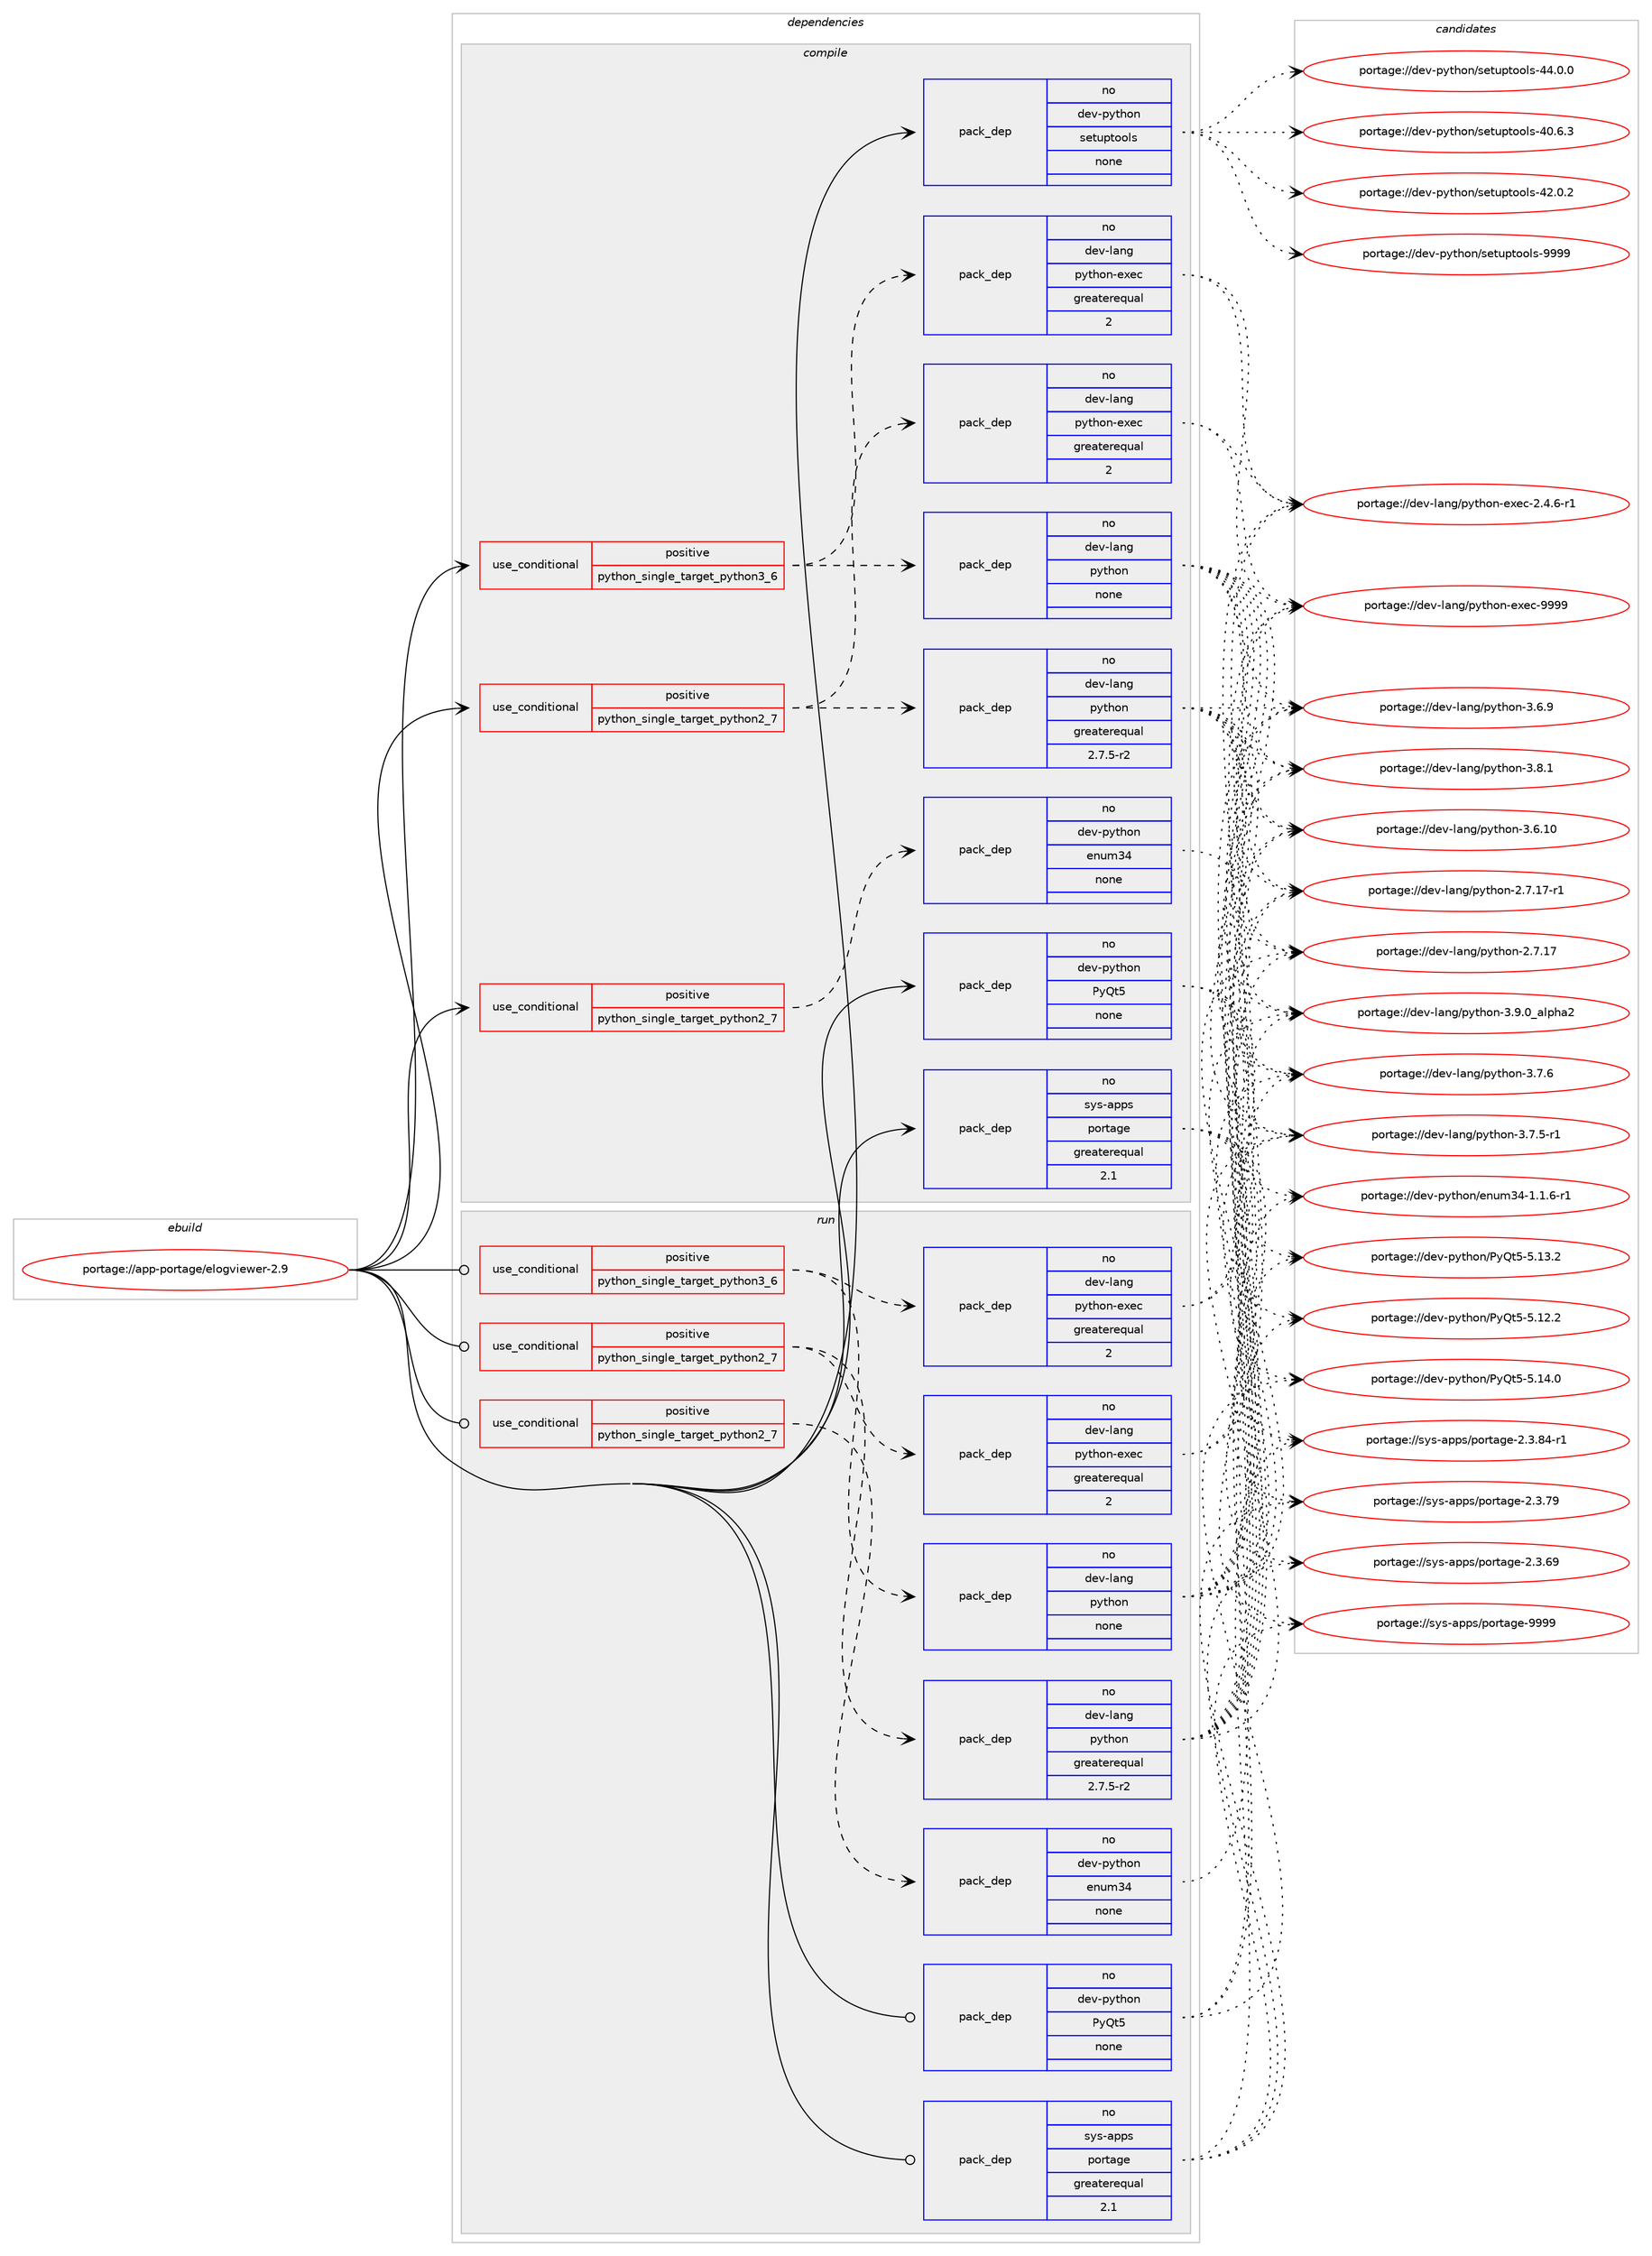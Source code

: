 digraph prolog {

# *************
# Graph options
# *************

newrank=true;
concentrate=true;
compound=true;
graph [rankdir=LR,fontname=Helvetica,fontsize=10,ranksep=1.5];#, ranksep=2.5, nodesep=0.2];
edge  [arrowhead=vee];
node  [fontname=Helvetica,fontsize=10];

# **********
# The ebuild
# **********

subgraph cluster_leftcol {
color=gray;
label=<<i>ebuild</i>>;
id [label="portage://app-portage/elogviewer-2.9", color=red, width=4, href="../app-portage/elogviewer-2.9.svg"];
}

# ****************
# The dependencies
# ****************

subgraph cluster_midcol {
color=gray;
label=<<i>dependencies</i>>;
subgraph cluster_compile {
fillcolor="#eeeeee";
style=filled;
label=<<i>compile</i>>;
subgraph cond141375 {
dependency602518 [label=<<TABLE BORDER="0" CELLBORDER="1" CELLSPACING="0" CELLPADDING="4"><TR><TD ROWSPAN="3" CELLPADDING="10">use_conditional</TD></TR><TR><TD>positive</TD></TR><TR><TD>python_single_target_python2_7</TD></TR></TABLE>>, shape=none, color=red];
subgraph pack453094 {
dependency602519 [label=<<TABLE BORDER="0" CELLBORDER="1" CELLSPACING="0" CELLPADDING="4" WIDTH="220"><TR><TD ROWSPAN="6" CELLPADDING="30">pack_dep</TD></TR><TR><TD WIDTH="110">no</TD></TR><TR><TD>dev-lang</TD></TR><TR><TD>python</TD></TR><TR><TD>greaterequal</TD></TR><TR><TD>2.7.5-r2</TD></TR></TABLE>>, shape=none, color=blue];
}
dependency602518:e -> dependency602519:w [weight=20,style="dashed",arrowhead="vee"];
subgraph pack453095 {
dependency602520 [label=<<TABLE BORDER="0" CELLBORDER="1" CELLSPACING="0" CELLPADDING="4" WIDTH="220"><TR><TD ROWSPAN="6" CELLPADDING="30">pack_dep</TD></TR><TR><TD WIDTH="110">no</TD></TR><TR><TD>dev-lang</TD></TR><TR><TD>python-exec</TD></TR><TR><TD>greaterequal</TD></TR><TR><TD>2</TD></TR></TABLE>>, shape=none, color=blue];
}
dependency602518:e -> dependency602520:w [weight=20,style="dashed",arrowhead="vee"];
}
id:e -> dependency602518:w [weight=20,style="solid",arrowhead="vee"];
subgraph cond141376 {
dependency602521 [label=<<TABLE BORDER="0" CELLBORDER="1" CELLSPACING="0" CELLPADDING="4"><TR><TD ROWSPAN="3" CELLPADDING="10">use_conditional</TD></TR><TR><TD>positive</TD></TR><TR><TD>python_single_target_python2_7</TD></TR></TABLE>>, shape=none, color=red];
subgraph pack453096 {
dependency602522 [label=<<TABLE BORDER="0" CELLBORDER="1" CELLSPACING="0" CELLPADDING="4" WIDTH="220"><TR><TD ROWSPAN="6" CELLPADDING="30">pack_dep</TD></TR><TR><TD WIDTH="110">no</TD></TR><TR><TD>dev-python</TD></TR><TR><TD>enum34</TD></TR><TR><TD>none</TD></TR><TR><TD></TD></TR></TABLE>>, shape=none, color=blue];
}
dependency602521:e -> dependency602522:w [weight=20,style="dashed",arrowhead="vee"];
}
id:e -> dependency602521:w [weight=20,style="solid",arrowhead="vee"];
subgraph cond141377 {
dependency602523 [label=<<TABLE BORDER="0" CELLBORDER="1" CELLSPACING="0" CELLPADDING="4"><TR><TD ROWSPAN="3" CELLPADDING="10">use_conditional</TD></TR><TR><TD>positive</TD></TR><TR><TD>python_single_target_python3_6</TD></TR></TABLE>>, shape=none, color=red];
subgraph pack453097 {
dependency602524 [label=<<TABLE BORDER="0" CELLBORDER="1" CELLSPACING="0" CELLPADDING="4" WIDTH="220"><TR><TD ROWSPAN="6" CELLPADDING="30">pack_dep</TD></TR><TR><TD WIDTH="110">no</TD></TR><TR><TD>dev-lang</TD></TR><TR><TD>python</TD></TR><TR><TD>none</TD></TR><TR><TD></TD></TR></TABLE>>, shape=none, color=blue];
}
dependency602523:e -> dependency602524:w [weight=20,style="dashed",arrowhead="vee"];
subgraph pack453098 {
dependency602525 [label=<<TABLE BORDER="0" CELLBORDER="1" CELLSPACING="0" CELLPADDING="4" WIDTH="220"><TR><TD ROWSPAN="6" CELLPADDING="30">pack_dep</TD></TR><TR><TD WIDTH="110">no</TD></TR><TR><TD>dev-lang</TD></TR><TR><TD>python-exec</TD></TR><TR><TD>greaterequal</TD></TR><TR><TD>2</TD></TR></TABLE>>, shape=none, color=blue];
}
dependency602523:e -> dependency602525:w [weight=20,style="dashed",arrowhead="vee"];
}
id:e -> dependency602523:w [weight=20,style="solid",arrowhead="vee"];
subgraph pack453099 {
dependency602526 [label=<<TABLE BORDER="0" CELLBORDER="1" CELLSPACING="0" CELLPADDING="4" WIDTH="220"><TR><TD ROWSPAN="6" CELLPADDING="30">pack_dep</TD></TR><TR><TD WIDTH="110">no</TD></TR><TR><TD>dev-python</TD></TR><TR><TD>PyQt5</TD></TR><TR><TD>none</TD></TR><TR><TD></TD></TR></TABLE>>, shape=none, color=blue];
}
id:e -> dependency602526:w [weight=20,style="solid",arrowhead="vee"];
subgraph pack453100 {
dependency602527 [label=<<TABLE BORDER="0" CELLBORDER="1" CELLSPACING="0" CELLPADDING="4" WIDTH="220"><TR><TD ROWSPAN="6" CELLPADDING="30">pack_dep</TD></TR><TR><TD WIDTH="110">no</TD></TR><TR><TD>dev-python</TD></TR><TR><TD>setuptools</TD></TR><TR><TD>none</TD></TR><TR><TD></TD></TR></TABLE>>, shape=none, color=blue];
}
id:e -> dependency602527:w [weight=20,style="solid",arrowhead="vee"];
subgraph pack453101 {
dependency602528 [label=<<TABLE BORDER="0" CELLBORDER="1" CELLSPACING="0" CELLPADDING="4" WIDTH="220"><TR><TD ROWSPAN="6" CELLPADDING="30">pack_dep</TD></TR><TR><TD WIDTH="110">no</TD></TR><TR><TD>sys-apps</TD></TR><TR><TD>portage</TD></TR><TR><TD>greaterequal</TD></TR><TR><TD>2.1</TD></TR></TABLE>>, shape=none, color=blue];
}
id:e -> dependency602528:w [weight=20,style="solid",arrowhead="vee"];
}
subgraph cluster_compileandrun {
fillcolor="#eeeeee";
style=filled;
label=<<i>compile and run</i>>;
}
subgraph cluster_run {
fillcolor="#eeeeee";
style=filled;
label=<<i>run</i>>;
subgraph cond141378 {
dependency602529 [label=<<TABLE BORDER="0" CELLBORDER="1" CELLSPACING="0" CELLPADDING="4"><TR><TD ROWSPAN="3" CELLPADDING="10">use_conditional</TD></TR><TR><TD>positive</TD></TR><TR><TD>python_single_target_python2_7</TD></TR></TABLE>>, shape=none, color=red];
subgraph pack453102 {
dependency602530 [label=<<TABLE BORDER="0" CELLBORDER="1" CELLSPACING="0" CELLPADDING="4" WIDTH="220"><TR><TD ROWSPAN="6" CELLPADDING="30">pack_dep</TD></TR><TR><TD WIDTH="110">no</TD></TR><TR><TD>dev-lang</TD></TR><TR><TD>python</TD></TR><TR><TD>greaterequal</TD></TR><TR><TD>2.7.5-r2</TD></TR></TABLE>>, shape=none, color=blue];
}
dependency602529:e -> dependency602530:w [weight=20,style="dashed",arrowhead="vee"];
subgraph pack453103 {
dependency602531 [label=<<TABLE BORDER="0" CELLBORDER="1" CELLSPACING="0" CELLPADDING="4" WIDTH="220"><TR><TD ROWSPAN="6" CELLPADDING="30">pack_dep</TD></TR><TR><TD WIDTH="110">no</TD></TR><TR><TD>dev-lang</TD></TR><TR><TD>python-exec</TD></TR><TR><TD>greaterequal</TD></TR><TR><TD>2</TD></TR></TABLE>>, shape=none, color=blue];
}
dependency602529:e -> dependency602531:w [weight=20,style="dashed",arrowhead="vee"];
}
id:e -> dependency602529:w [weight=20,style="solid",arrowhead="odot"];
subgraph cond141379 {
dependency602532 [label=<<TABLE BORDER="0" CELLBORDER="1" CELLSPACING="0" CELLPADDING="4"><TR><TD ROWSPAN="3" CELLPADDING="10">use_conditional</TD></TR><TR><TD>positive</TD></TR><TR><TD>python_single_target_python2_7</TD></TR></TABLE>>, shape=none, color=red];
subgraph pack453104 {
dependency602533 [label=<<TABLE BORDER="0" CELLBORDER="1" CELLSPACING="0" CELLPADDING="4" WIDTH="220"><TR><TD ROWSPAN="6" CELLPADDING="30">pack_dep</TD></TR><TR><TD WIDTH="110">no</TD></TR><TR><TD>dev-python</TD></TR><TR><TD>enum34</TD></TR><TR><TD>none</TD></TR><TR><TD></TD></TR></TABLE>>, shape=none, color=blue];
}
dependency602532:e -> dependency602533:w [weight=20,style="dashed",arrowhead="vee"];
}
id:e -> dependency602532:w [weight=20,style="solid",arrowhead="odot"];
subgraph cond141380 {
dependency602534 [label=<<TABLE BORDER="0" CELLBORDER="1" CELLSPACING="0" CELLPADDING="4"><TR><TD ROWSPAN="3" CELLPADDING="10">use_conditional</TD></TR><TR><TD>positive</TD></TR><TR><TD>python_single_target_python3_6</TD></TR></TABLE>>, shape=none, color=red];
subgraph pack453105 {
dependency602535 [label=<<TABLE BORDER="0" CELLBORDER="1" CELLSPACING="0" CELLPADDING="4" WIDTH="220"><TR><TD ROWSPAN="6" CELLPADDING="30">pack_dep</TD></TR><TR><TD WIDTH="110">no</TD></TR><TR><TD>dev-lang</TD></TR><TR><TD>python</TD></TR><TR><TD>none</TD></TR><TR><TD></TD></TR></TABLE>>, shape=none, color=blue];
}
dependency602534:e -> dependency602535:w [weight=20,style="dashed",arrowhead="vee"];
subgraph pack453106 {
dependency602536 [label=<<TABLE BORDER="0" CELLBORDER="1" CELLSPACING="0" CELLPADDING="4" WIDTH="220"><TR><TD ROWSPAN="6" CELLPADDING="30">pack_dep</TD></TR><TR><TD WIDTH="110">no</TD></TR><TR><TD>dev-lang</TD></TR><TR><TD>python-exec</TD></TR><TR><TD>greaterequal</TD></TR><TR><TD>2</TD></TR></TABLE>>, shape=none, color=blue];
}
dependency602534:e -> dependency602536:w [weight=20,style="dashed",arrowhead="vee"];
}
id:e -> dependency602534:w [weight=20,style="solid",arrowhead="odot"];
subgraph pack453107 {
dependency602537 [label=<<TABLE BORDER="0" CELLBORDER="1" CELLSPACING="0" CELLPADDING="4" WIDTH="220"><TR><TD ROWSPAN="6" CELLPADDING="30">pack_dep</TD></TR><TR><TD WIDTH="110">no</TD></TR><TR><TD>dev-python</TD></TR><TR><TD>PyQt5</TD></TR><TR><TD>none</TD></TR><TR><TD></TD></TR></TABLE>>, shape=none, color=blue];
}
id:e -> dependency602537:w [weight=20,style="solid",arrowhead="odot"];
subgraph pack453108 {
dependency602538 [label=<<TABLE BORDER="0" CELLBORDER="1" CELLSPACING="0" CELLPADDING="4" WIDTH="220"><TR><TD ROWSPAN="6" CELLPADDING="30">pack_dep</TD></TR><TR><TD WIDTH="110">no</TD></TR><TR><TD>sys-apps</TD></TR><TR><TD>portage</TD></TR><TR><TD>greaterequal</TD></TR><TR><TD>2.1</TD></TR></TABLE>>, shape=none, color=blue];
}
id:e -> dependency602538:w [weight=20,style="solid",arrowhead="odot"];
}
}

# **************
# The candidates
# **************

subgraph cluster_choices {
rank=same;
color=gray;
label=<<i>candidates</i>>;

subgraph choice453094 {
color=black;
nodesep=1;
choice10010111845108971101034711212111610411111045514657464895971081121049750 [label="portage://dev-lang/python-3.9.0_alpha2", color=red, width=4,href="../dev-lang/python-3.9.0_alpha2.svg"];
choice100101118451089711010347112121116104111110455146564649 [label="portage://dev-lang/python-3.8.1", color=red, width=4,href="../dev-lang/python-3.8.1.svg"];
choice100101118451089711010347112121116104111110455146554654 [label="portage://dev-lang/python-3.7.6", color=red, width=4,href="../dev-lang/python-3.7.6.svg"];
choice1001011184510897110103471121211161041111104551465546534511449 [label="portage://dev-lang/python-3.7.5-r1", color=red, width=4,href="../dev-lang/python-3.7.5-r1.svg"];
choice100101118451089711010347112121116104111110455146544657 [label="portage://dev-lang/python-3.6.9", color=red, width=4,href="../dev-lang/python-3.6.9.svg"];
choice10010111845108971101034711212111610411111045514654464948 [label="portage://dev-lang/python-3.6.10", color=red, width=4,href="../dev-lang/python-3.6.10.svg"];
choice100101118451089711010347112121116104111110455046554649554511449 [label="portage://dev-lang/python-2.7.17-r1", color=red, width=4,href="../dev-lang/python-2.7.17-r1.svg"];
choice10010111845108971101034711212111610411111045504655464955 [label="portage://dev-lang/python-2.7.17", color=red, width=4,href="../dev-lang/python-2.7.17.svg"];
dependency602519:e -> choice10010111845108971101034711212111610411111045514657464895971081121049750:w [style=dotted,weight="100"];
dependency602519:e -> choice100101118451089711010347112121116104111110455146564649:w [style=dotted,weight="100"];
dependency602519:e -> choice100101118451089711010347112121116104111110455146554654:w [style=dotted,weight="100"];
dependency602519:e -> choice1001011184510897110103471121211161041111104551465546534511449:w [style=dotted,weight="100"];
dependency602519:e -> choice100101118451089711010347112121116104111110455146544657:w [style=dotted,weight="100"];
dependency602519:e -> choice10010111845108971101034711212111610411111045514654464948:w [style=dotted,weight="100"];
dependency602519:e -> choice100101118451089711010347112121116104111110455046554649554511449:w [style=dotted,weight="100"];
dependency602519:e -> choice10010111845108971101034711212111610411111045504655464955:w [style=dotted,weight="100"];
}
subgraph choice453095 {
color=black;
nodesep=1;
choice10010111845108971101034711212111610411111045101120101994557575757 [label="portage://dev-lang/python-exec-9999", color=red, width=4,href="../dev-lang/python-exec-9999.svg"];
choice10010111845108971101034711212111610411111045101120101994550465246544511449 [label="portage://dev-lang/python-exec-2.4.6-r1", color=red, width=4,href="../dev-lang/python-exec-2.4.6-r1.svg"];
dependency602520:e -> choice10010111845108971101034711212111610411111045101120101994557575757:w [style=dotted,weight="100"];
dependency602520:e -> choice10010111845108971101034711212111610411111045101120101994550465246544511449:w [style=dotted,weight="100"];
}
subgraph choice453096 {
color=black;
nodesep=1;
choice100101118451121211161041111104710111011710951524549464946544511449 [label="portage://dev-python/enum34-1.1.6-r1", color=red, width=4,href="../dev-python/enum34-1.1.6-r1.svg"];
dependency602522:e -> choice100101118451121211161041111104710111011710951524549464946544511449:w [style=dotted,weight="100"];
}
subgraph choice453097 {
color=black;
nodesep=1;
choice10010111845108971101034711212111610411111045514657464895971081121049750 [label="portage://dev-lang/python-3.9.0_alpha2", color=red, width=4,href="../dev-lang/python-3.9.0_alpha2.svg"];
choice100101118451089711010347112121116104111110455146564649 [label="portage://dev-lang/python-3.8.1", color=red, width=4,href="../dev-lang/python-3.8.1.svg"];
choice100101118451089711010347112121116104111110455146554654 [label="portage://dev-lang/python-3.7.6", color=red, width=4,href="../dev-lang/python-3.7.6.svg"];
choice1001011184510897110103471121211161041111104551465546534511449 [label="portage://dev-lang/python-3.7.5-r1", color=red, width=4,href="../dev-lang/python-3.7.5-r1.svg"];
choice100101118451089711010347112121116104111110455146544657 [label="portage://dev-lang/python-3.6.9", color=red, width=4,href="../dev-lang/python-3.6.9.svg"];
choice10010111845108971101034711212111610411111045514654464948 [label="portage://dev-lang/python-3.6.10", color=red, width=4,href="../dev-lang/python-3.6.10.svg"];
choice100101118451089711010347112121116104111110455046554649554511449 [label="portage://dev-lang/python-2.7.17-r1", color=red, width=4,href="../dev-lang/python-2.7.17-r1.svg"];
choice10010111845108971101034711212111610411111045504655464955 [label="portage://dev-lang/python-2.7.17", color=red, width=4,href="../dev-lang/python-2.7.17.svg"];
dependency602524:e -> choice10010111845108971101034711212111610411111045514657464895971081121049750:w [style=dotted,weight="100"];
dependency602524:e -> choice100101118451089711010347112121116104111110455146564649:w [style=dotted,weight="100"];
dependency602524:e -> choice100101118451089711010347112121116104111110455146554654:w [style=dotted,weight="100"];
dependency602524:e -> choice1001011184510897110103471121211161041111104551465546534511449:w [style=dotted,weight="100"];
dependency602524:e -> choice100101118451089711010347112121116104111110455146544657:w [style=dotted,weight="100"];
dependency602524:e -> choice10010111845108971101034711212111610411111045514654464948:w [style=dotted,weight="100"];
dependency602524:e -> choice100101118451089711010347112121116104111110455046554649554511449:w [style=dotted,weight="100"];
dependency602524:e -> choice10010111845108971101034711212111610411111045504655464955:w [style=dotted,weight="100"];
}
subgraph choice453098 {
color=black;
nodesep=1;
choice10010111845108971101034711212111610411111045101120101994557575757 [label="portage://dev-lang/python-exec-9999", color=red, width=4,href="../dev-lang/python-exec-9999.svg"];
choice10010111845108971101034711212111610411111045101120101994550465246544511449 [label="portage://dev-lang/python-exec-2.4.6-r1", color=red, width=4,href="../dev-lang/python-exec-2.4.6-r1.svg"];
dependency602525:e -> choice10010111845108971101034711212111610411111045101120101994557575757:w [style=dotted,weight="100"];
dependency602525:e -> choice10010111845108971101034711212111610411111045101120101994550465246544511449:w [style=dotted,weight="100"];
}
subgraph choice453099 {
color=black;
nodesep=1;
choice100101118451121211161041111104780121811165345534649524648 [label="portage://dev-python/PyQt5-5.14.0", color=red, width=4,href="../dev-python/PyQt5-5.14.0.svg"];
choice100101118451121211161041111104780121811165345534649514650 [label="portage://dev-python/PyQt5-5.13.2", color=red, width=4,href="../dev-python/PyQt5-5.13.2.svg"];
choice100101118451121211161041111104780121811165345534649504650 [label="portage://dev-python/PyQt5-5.12.2", color=red, width=4,href="../dev-python/PyQt5-5.12.2.svg"];
dependency602526:e -> choice100101118451121211161041111104780121811165345534649524648:w [style=dotted,weight="100"];
dependency602526:e -> choice100101118451121211161041111104780121811165345534649514650:w [style=dotted,weight="100"];
dependency602526:e -> choice100101118451121211161041111104780121811165345534649504650:w [style=dotted,weight="100"];
}
subgraph choice453100 {
color=black;
nodesep=1;
choice10010111845112121116104111110471151011161171121161111111081154557575757 [label="portage://dev-python/setuptools-9999", color=red, width=4,href="../dev-python/setuptools-9999.svg"];
choice100101118451121211161041111104711510111611711211611111110811545525246484648 [label="portage://dev-python/setuptools-44.0.0", color=red, width=4,href="../dev-python/setuptools-44.0.0.svg"];
choice100101118451121211161041111104711510111611711211611111110811545525046484650 [label="portage://dev-python/setuptools-42.0.2", color=red, width=4,href="../dev-python/setuptools-42.0.2.svg"];
choice100101118451121211161041111104711510111611711211611111110811545524846544651 [label="portage://dev-python/setuptools-40.6.3", color=red, width=4,href="../dev-python/setuptools-40.6.3.svg"];
dependency602527:e -> choice10010111845112121116104111110471151011161171121161111111081154557575757:w [style=dotted,weight="100"];
dependency602527:e -> choice100101118451121211161041111104711510111611711211611111110811545525246484648:w [style=dotted,weight="100"];
dependency602527:e -> choice100101118451121211161041111104711510111611711211611111110811545525046484650:w [style=dotted,weight="100"];
dependency602527:e -> choice100101118451121211161041111104711510111611711211611111110811545524846544651:w [style=dotted,weight="100"];
}
subgraph choice453101 {
color=black;
nodesep=1;
choice115121115459711211211547112111114116971031014557575757 [label="portage://sys-apps/portage-9999", color=red, width=4,href="../sys-apps/portage-9999.svg"];
choice11512111545971121121154711211111411697103101455046514656524511449 [label="portage://sys-apps/portage-2.3.84-r1", color=red, width=4,href="../sys-apps/portage-2.3.84-r1.svg"];
choice1151211154597112112115471121111141169710310145504651465557 [label="portage://sys-apps/portage-2.3.79", color=red, width=4,href="../sys-apps/portage-2.3.79.svg"];
choice1151211154597112112115471121111141169710310145504651465457 [label="portage://sys-apps/portage-2.3.69", color=red, width=4,href="../sys-apps/portage-2.3.69.svg"];
dependency602528:e -> choice115121115459711211211547112111114116971031014557575757:w [style=dotted,weight="100"];
dependency602528:e -> choice11512111545971121121154711211111411697103101455046514656524511449:w [style=dotted,weight="100"];
dependency602528:e -> choice1151211154597112112115471121111141169710310145504651465557:w [style=dotted,weight="100"];
dependency602528:e -> choice1151211154597112112115471121111141169710310145504651465457:w [style=dotted,weight="100"];
}
subgraph choice453102 {
color=black;
nodesep=1;
choice10010111845108971101034711212111610411111045514657464895971081121049750 [label="portage://dev-lang/python-3.9.0_alpha2", color=red, width=4,href="../dev-lang/python-3.9.0_alpha2.svg"];
choice100101118451089711010347112121116104111110455146564649 [label="portage://dev-lang/python-3.8.1", color=red, width=4,href="../dev-lang/python-3.8.1.svg"];
choice100101118451089711010347112121116104111110455146554654 [label="portage://dev-lang/python-3.7.6", color=red, width=4,href="../dev-lang/python-3.7.6.svg"];
choice1001011184510897110103471121211161041111104551465546534511449 [label="portage://dev-lang/python-3.7.5-r1", color=red, width=4,href="../dev-lang/python-3.7.5-r1.svg"];
choice100101118451089711010347112121116104111110455146544657 [label="portage://dev-lang/python-3.6.9", color=red, width=4,href="../dev-lang/python-3.6.9.svg"];
choice10010111845108971101034711212111610411111045514654464948 [label="portage://dev-lang/python-3.6.10", color=red, width=4,href="../dev-lang/python-3.6.10.svg"];
choice100101118451089711010347112121116104111110455046554649554511449 [label="portage://dev-lang/python-2.7.17-r1", color=red, width=4,href="../dev-lang/python-2.7.17-r1.svg"];
choice10010111845108971101034711212111610411111045504655464955 [label="portage://dev-lang/python-2.7.17", color=red, width=4,href="../dev-lang/python-2.7.17.svg"];
dependency602530:e -> choice10010111845108971101034711212111610411111045514657464895971081121049750:w [style=dotted,weight="100"];
dependency602530:e -> choice100101118451089711010347112121116104111110455146564649:w [style=dotted,weight="100"];
dependency602530:e -> choice100101118451089711010347112121116104111110455146554654:w [style=dotted,weight="100"];
dependency602530:e -> choice1001011184510897110103471121211161041111104551465546534511449:w [style=dotted,weight="100"];
dependency602530:e -> choice100101118451089711010347112121116104111110455146544657:w [style=dotted,weight="100"];
dependency602530:e -> choice10010111845108971101034711212111610411111045514654464948:w [style=dotted,weight="100"];
dependency602530:e -> choice100101118451089711010347112121116104111110455046554649554511449:w [style=dotted,weight="100"];
dependency602530:e -> choice10010111845108971101034711212111610411111045504655464955:w [style=dotted,weight="100"];
}
subgraph choice453103 {
color=black;
nodesep=1;
choice10010111845108971101034711212111610411111045101120101994557575757 [label="portage://dev-lang/python-exec-9999", color=red, width=4,href="../dev-lang/python-exec-9999.svg"];
choice10010111845108971101034711212111610411111045101120101994550465246544511449 [label="portage://dev-lang/python-exec-2.4.6-r1", color=red, width=4,href="../dev-lang/python-exec-2.4.6-r1.svg"];
dependency602531:e -> choice10010111845108971101034711212111610411111045101120101994557575757:w [style=dotted,weight="100"];
dependency602531:e -> choice10010111845108971101034711212111610411111045101120101994550465246544511449:w [style=dotted,weight="100"];
}
subgraph choice453104 {
color=black;
nodesep=1;
choice100101118451121211161041111104710111011710951524549464946544511449 [label="portage://dev-python/enum34-1.1.6-r1", color=red, width=4,href="../dev-python/enum34-1.1.6-r1.svg"];
dependency602533:e -> choice100101118451121211161041111104710111011710951524549464946544511449:w [style=dotted,weight="100"];
}
subgraph choice453105 {
color=black;
nodesep=1;
choice10010111845108971101034711212111610411111045514657464895971081121049750 [label="portage://dev-lang/python-3.9.0_alpha2", color=red, width=4,href="../dev-lang/python-3.9.0_alpha2.svg"];
choice100101118451089711010347112121116104111110455146564649 [label="portage://dev-lang/python-3.8.1", color=red, width=4,href="../dev-lang/python-3.8.1.svg"];
choice100101118451089711010347112121116104111110455146554654 [label="portage://dev-lang/python-3.7.6", color=red, width=4,href="../dev-lang/python-3.7.6.svg"];
choice1001011184510897110103471121211161041111104551465546534511449 [label="portage://dev-lang/python-3.7.5-r1", color=red, width=4,href="../dev-lang/python-3.7.5-r1.svg"];
choice100101118451089711010347112121116104111110455146544657 [label="portage://dev-lang/python-3.6.9", color=red, width=4,href="../dev-lang/python-3.6.9.svg"];
choice10010111845108971101034711212111610411111045514654464948 [label="portage://dev-lang/python-3.6.10", color=red, width=4,href="../dev-lang/python-3.6.10.svg"];
choice100101118451089711010347112121116104111110455046554649554511449 [label="portage://dev-lang/python-2.7.17-r1", color=red, width=4,href="../dev-lang/python-2.7.17-r1.svg"];
choice10010111845108971101034711212111610411111045504655464955 [label="portage://dev-lang/python-2.7.17", color=red, width=4,href="../dev-lang/python-2.7.17.svg"];
dependency602535:e -> choice10010111845108971101034711212111610411111045514657464895971081121049750:w [style=dotted,weight="100"];
dependency602535:e -> choice100101118451089711010347112121116104111110455146564649:w [style=dotted,weight="100"];
dependency602535:e -> choice100101118451089711010347112121116104111110455146554654:w [style=dotted,weight="100"];
dependency602535:e -> choice1001011184510897110103471121211161041111104551465546534511449:w [style=dotted,weight="100"];
dependency602535:e -> choice100101118451089711010347112121116104111110455146544657:w [style=dotted,weight="100"];
dependency602535:e -> choice10010111845108971101034711212111610411111045514654464948:w [style=dotted,weight="100"];
dependency602535:e -> choice100101118451089711010347112121116104111110455046554649554511449:w [style=dotted,weight="100"];
dependency602535:e -> choice10010111845108971101034711212111610411111045504655464955:w [style=dotted,weight="100"];
}
subgraph choice453106 {
color=black;
nodesep=1;
choice10010111845108971101034711212111610411111045101120101994557575757 [label="portage://dev-lang/python-exec-9999", color=red, width=4,href="../dev-lang/python-exec-9999.svg"];
choice10010111845108971101034711212111610411111045101120101994550465246544511449 [label="portage://dev-lang/python-exec-2.4.6-r1", color=red, width=4,href="../dev-lang/python-exec-2.4.6-r1.svg"];
dependency602536:e -> choice10010111845108971101034711212111610411111045101120101994557575757:w [style=dotted,weight="100"];
dependency602536:e -> choice10010111845108971101034711212111610411111045101120101994550465246544511449:w [style=dotted,weight="100"];
}
subgraph choice453107 {
color=black;
nodesep=1;
choice100101118451121211161041111104780121811165345534649524648 [label="portage://dev-python/PyQt5-5.14.0", color=red, width=4,href="../dev-python/PyQt5-5.14.0.svg"];
choice100101118451121211161041111104780121811165345534649514650 [label="portage://dev-python/PyQt5-5.13.2", color=red, width=4,href="../dev-python/PyQt5-5.13.2.svg"];
choice100101118451121211161041111104780121811165345534649504650 [label="portage://dev-python/PyQt5-5.12.2", color=red, width=4,href="../dev-python/PyQt5-5.12.2.svg"];
dependency602537:e -> choice100101118451121211161041111104780121811165345534649524648:w [style=dotted,weight="100"];
dependency602537:e -> choice100101118451121211161041111104780121811165345534649514650:w [style=dotted,weight="100"];
dependency602537:e -> choice100101118451121211161041111104780121811165345534649504650:w [style=dotted,weight="100"];
}
subgraph choice453108 {
color=black;
nodesep=1;
choice115121115459711211211547112111114116971031014557575757 [label="portage://sys-apps/portage-9999", color=red, width=4,href="../sys-apps/portage-9999.svg"];
choice11512111545971121121154711211111411697103101455046514656524511449 [label="portage://sys-apps/portage-2.3.84-r1", color=red, width=4,href="../sys-apps/portage-2.3.84-r1.svg"];
choice1151211154597112112115471121111141169710310145504651465557 [label="portage://sys-apps/portage-2.3.79", color=red, width=4,href="../sys-apps/portage-2.3.79.svg"];
choice1151211154597112112115471121111141169710310145504651465457 [label="portage://sys-apps/portage-2.3.69", color=red, width=4,href="../sys-apps/portage-2.3.69.svg"];
dependency602538:e -> choice115121115459711211211547112111114116971031014557575757:w [style=dotted,weight="100"];
dependency602538:e -> choice11512111545971121121154711211111411697103101455046514656524511449:w [style=dotted,weight="100"];
dependency602538:e -> choice1151211154597112112115471121111141169710310145504651465557:w [style=dotted,weight="100"];
dependency602538:e -> choice1151211154597112112115471121111141169710310145504651465457:w [style=dotted,weight="100"];
}
}

}
